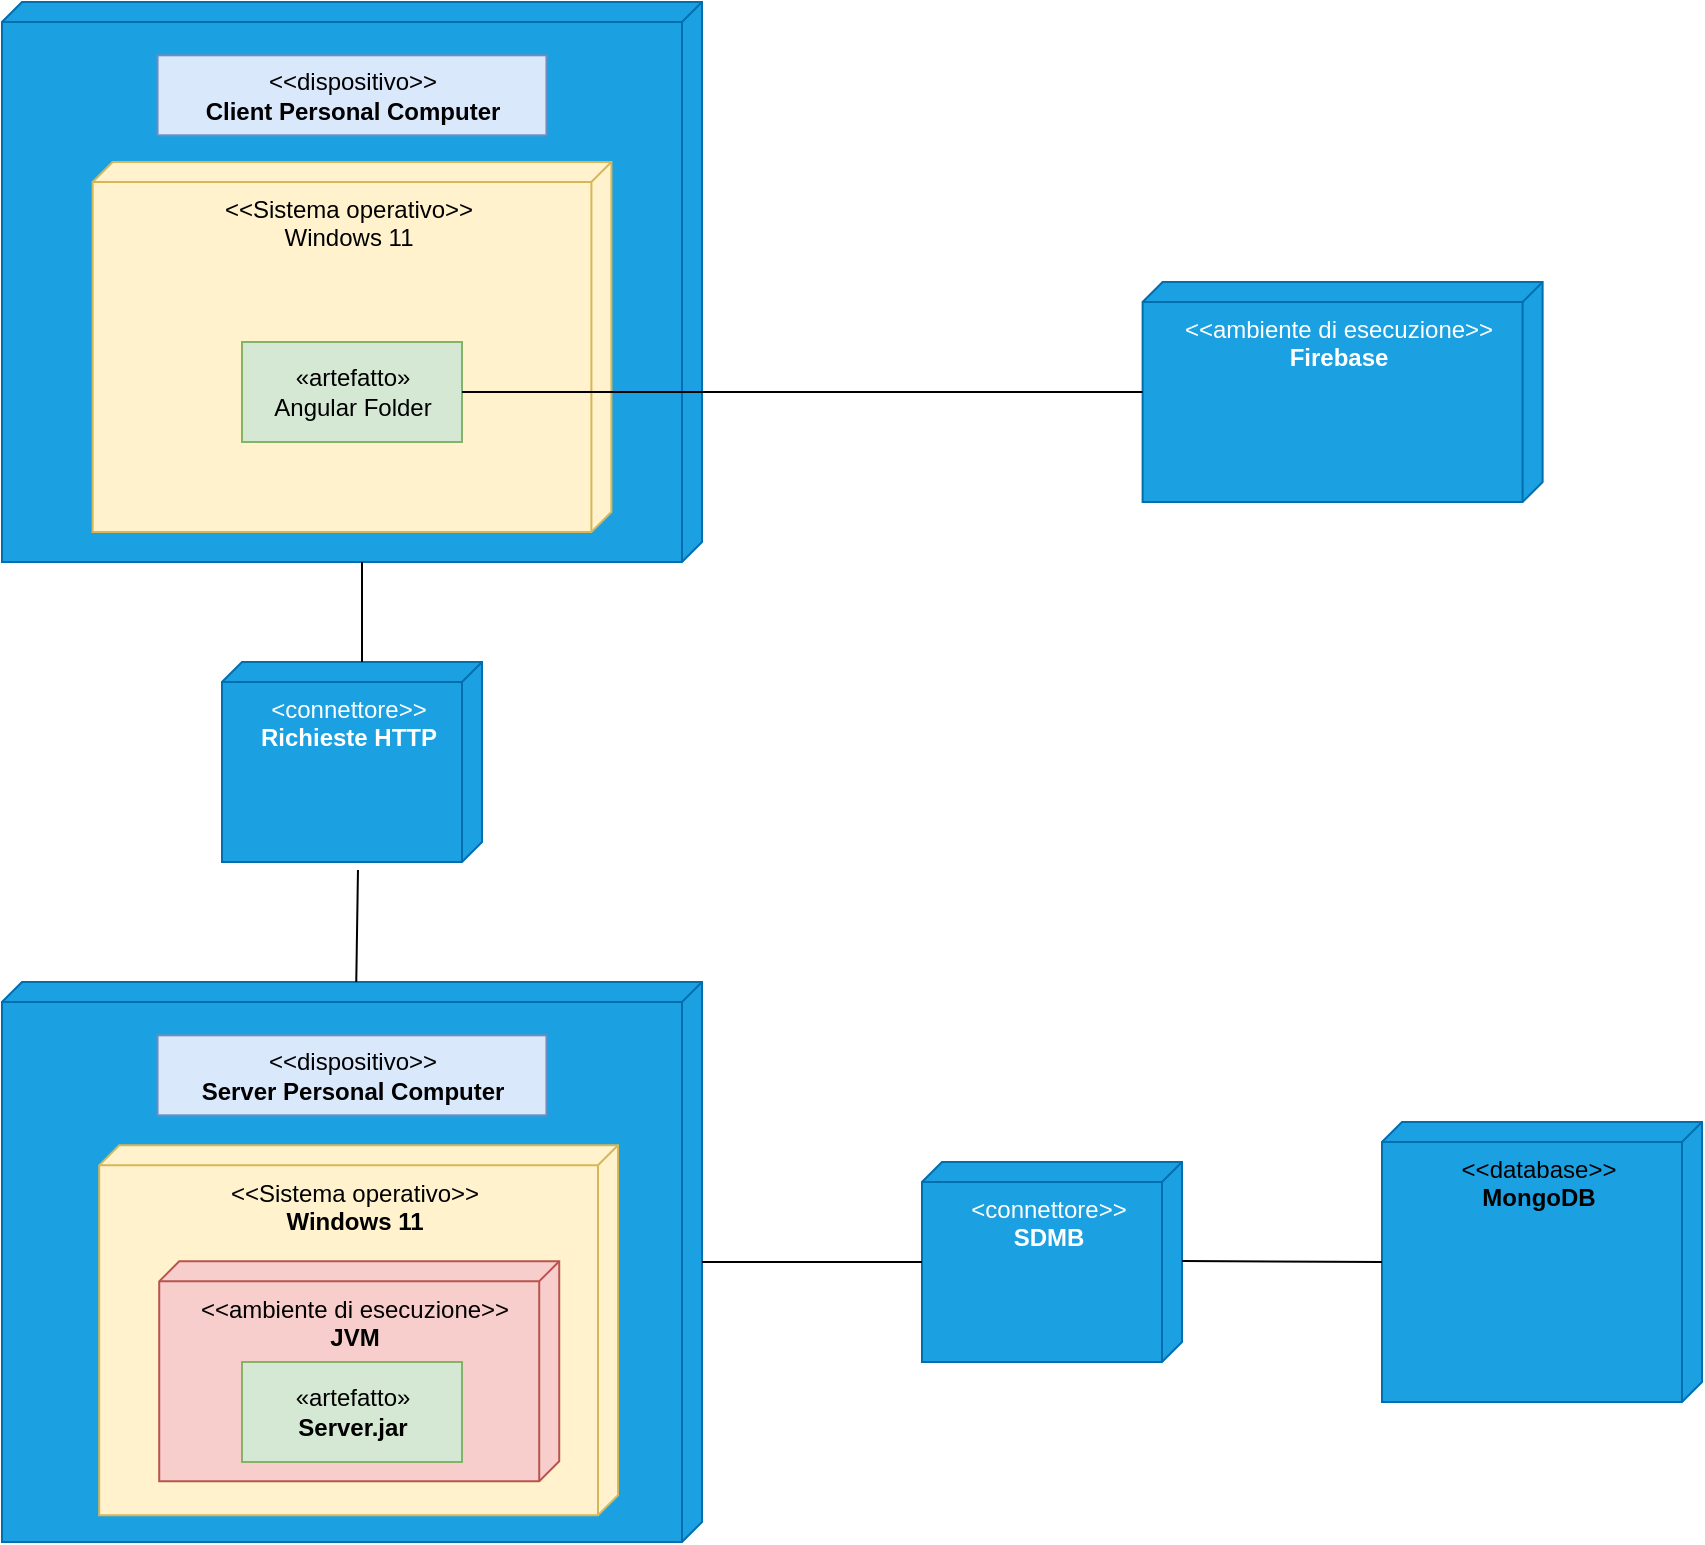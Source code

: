 <mxfile version="20.8.10" type="device"><diagram name="Pagina-1" id="qWZ6F1c70cb1bPqpf_GG"><mxGraphModel dx="1050" dy="581" grid="1" gridSize="10" guides="1" tooltips="1" connect="1" arrows="1" fold="1" page="1" pageScale="1" pageWidth="827" pageHeight="1169" math="0" shadow="0"><root><mxCell id="0"/><mxCell id="1" parent="0"/><mxCell id="As9RRauJm9Op9BjH1jZx-5" value="" style="verticalAlign=top;align=left;shape=cube;size=10;direction=south;fontStyle=0;html=1;boundedLbl=1;spacingLeft=5;fillColor=#1ba1e2;strokeColor=#006EAF;fontColor=#ffffff;" parent="1" vertex="1"><mxGeometry x="120" y="60" width="350" height="280" as="geometry"/></mxCell><mxCell id="As9RRauJm9Op9BjH1jZx-4" value="&amp;lt;&amp;lt;dispositivo&amp;gt;&amp;gt;&lt;br&gt;&lt;b&gt;Client Personal Computer&lt;/b&gt;" style="html=1;align=center;verticalAlign=middle;dashed=0;fillColor=#dae8fc;strokeColor=#6c8ebf;" parent="As9RRauJm9Op9BjH1jZx-5" vertex="1"><mxGeometry x="77.778" y="26.667" width="194.444" height="40.0" as="geometry"/></mxCell><mxCell id="As9RRauJm9Op9BjH1jZx-9" value="&amp;lt;&amp;lt;Sistema operativo&amp;gt;&amp;gt;&lt;br&gt;Windows 11" style="verticalAlign=top;align=center;shape=cube;size=10;direction=south;fontStyle=0;html=1;boundedLbl=1;spacingLeft=5;fillColor=#fff2cc;strokeColor=#d6b656;" parent="As9RRauJm9Op9BjH1jZx-5" vertex="1"><mxGeometry x="45.308" y="79.997" width="259.392" height="184.998" as="geometry"/></mxCell><mxCell id="As9RRauJm9Op9BjH1jZx-10" value="&amp;lt;&amp;lt;ambiente di esecuzione&amp;gt;&amp;gt;&lt;br&gt;&lt;b&gt;Firebase&lt;/b&gt;" style="verticalAlign=top;align=center;shape=cube;size=10;direction=south;html=1;boundedLbl=1;spacingLeft=5;fillColor=#1ba1e2;strokeColor=#006EAF;fontColor=#ffffff;" parent="As9RRauJm9Op9BjH1jZx-9" vertex="1"><mxGeometry width="200" height="110" relative="1" as="geometry"><mxPoint x="525" y="60" as="offset"/></mxGeometry></mxCell><mxCell id="As9RRauJm9Op9BjH1jZx-18" value="«artefatto»&lt;br&gt;Angular Folder" style="html=1;fillColor=#d5e8d4;strokeColor=#82b366;" parent="As9RRauJm9Op9BjH1jZx-9" vertex="1"><mxGeometry x="74.692" y="90.003" width="110" height="50" as="geometry"/></mxCell><mxCell id="tf5xP4ZT4o6vz6FVbAt7-1" value="" style="endArrow=none;html=1;rounded=0;exitX=1;exitY=0.5;exitDx=0;exitDy=0;" edge="1" parent="As9RRauJm9Op9BjH1jZx-9" source="As9RRauJm9Op9BjH1jZx-18" target="As9RRauJm9Op9BjH1jZx-10"><mxGeometry width="50" height="50" relative="1" as="geometry"><mxPoint x="344.692" y="190.003" as="sourcePoint"/><mxPoint x="394.692" y="140.003" as="targetPoint"/></mxGeometry></mxCell><mxCell id="As9RRauJm9Op9BjH1jZx-14" value="&lt;font color=&quot;#000000&quot;&gt;&amp;lt;&amp;lt;database&amp;gt;&amp;gt;&lt;br&gt;&lt;/font&gt;&lt;b&gt;&lt;font color=&quot;#000000&quot;&gt;MongoDB&lt;/font&gt;&lt;/b&gt;" style="verticalAlign=top;align=center;shape=cube;size=10;direction=south;fontStyle=0;html=1;boundedLbl=1;spacingLeft=5;fillColor=#1ba1e2;fontColor=#ffffff;strokeColor=#006EAF;" parent="1" vertex="1"><mxGeometry x="810" y="620" width="160" height="140" as="geometry"/></mxCell><mxCell id="As9RRauJm9Op9BjH1jZx-20" value="" style="verticalAlign=top;align=left;shape=cube;size=10;direction=south;fontStyle=0;html=1;boundedLbl=1;spacingLeft=5;fillColor=#1ba1e2;fontColor=#ffffff;strokeColor=#006EAF;" parent="1" vertex="1"><mxGeometry x="120" y="550" width="350" height="280" as="geometry"/></mxCell><mxCell id="As9RRauJm9Op9BjH1jZx-21" value="&amp;lt;&amp;lt;dispositivo&amp;gt;&amp;gt;&lt;br&gt;&lt;b&gt;Server Personal Computer&lt;/b&gt;" style="html=1;align=center;verticalAlign=middle;dashed=0;fillColor=#dae8fc;strokeColor=#6c8ebf;" parent="As9RRauJm9Op9BjH1jZx-20" vertex="1"><mxGeometry x="77.778" y="26.667" width="194.444" height="40.0" as="geometry"/></mxCell><mxCell id="As9RRauJm9Op9BjH1jZx-24" value="&amp;lt;&amp;lt;Sistema operativo&amp;gt;&amp;gt;&lt;br&gt;&lt;b&gt;Windows 11&lt;/b&gt;" style="verticalAlign=top;align=center;shape=cube;size=10;direction=south;fontStyle=0;html=1;boundedLbl=1;spacingLeft=5;fillColor=#fff2cc;strokeColor=#d6b656;" parent="As9RRauJm9Op9BjH1jZx-20" vertex="1"><mxGeometry x="48.608" y="81.667" width="259.392" height="184.998" as="geometry"/></mxCell><mxCell id="As9RRauJm9Op9BjH1jZx-25" value="&amp;lt;&amp;lt;ambiente di esecuzione&amp;gt;&amp;gt;&lt;br&gt;&lt;b&gt;JVM&lt;/b&gt;" style="verticalAlign=top;align=center;shape=cube;size=10;direction=south;html=1;boundedLbl=1;spacingLeft=5;fillColor=#f8cecc;strokeColor=#b85450;" parent="As9RRauJm9Op9BjH1jZx-24" vertex="1"><mxGeometry width="200" height="110" relative="1" as="geometry"><mxPoint x="30" y="58" as="offset"/></mxGeometry></mxCell><mxCell id="As9RRauJm9Op9BjH1jZx-28" value="«artefatto»&lt;br style=&quot;border-color: var(--border-color);&quot;&gt;&lt;b style=&quot;border-color: var(--border-color);&quot;&gt;Server.jar&lt;/b&gt;" style="html=1;fillColor=#d5e8d4;strokeColor=#82b366;" parent="As9RRauJm9Op9BjH1jZx-24" vertex="1"><mxGeometry x="71.392" y="108.333" width="110" height="50" as="geometry"/></mxCell><mxCell id="As9RRauJm9Op9BjH1jZx-29" value="&amp;lt;connettore&amp;gt;&amp;gt;&lt;br&gt;&lt;b&gt;Richieste HTTP&lt;/b&gt;" style="verticalAlign=top;align=center;shape=cube;size=10;direction=south;fontStyle=0;html=1;boundedLbl=1;spacingLeft=5;fillColor=#1ba1e2;fontColor=#ffffff;strokeColor=#006EAF;" parent="1" vertex="1"><mxGeometry x="230" y="390" width="130" height="100" as="geometry"/></mxCell><mxCell id="As9RRauJm9Op9BjH1jZx-32" value="" style="endArrow=none;html=1;rounded=0;exitX=0;exitY=0;exitDx=0;exitDy=60;exitPerimeter=0;" parent="1" source="As9RRauJm9Op9BjH1jZx-29" edge="1"><mxGeometry width="50" height="50" relative="1" as="geometry"><mxPoint x="250" y="390" as="sourcePoint"/><mxPoint x="300" y="340" as="targetPoint"/></mxGeometry></mxCell><mxCell id="As9RRauJm9Op9BjH1jZx-33" value="" style="endArrow=none;html=1;rounded=0;entryX=1.04;entryY=0.477;entryDx=0;entryDy=0;entryPerimeter=0;" parent="1" source="As9RRauJm9Op9BjH1jZx-20" target="As9RRauJm9Op9BjH1jZx-29" edge="1"><mxGeometry width="50" height="50" relative="1" as="geometry"><mxPoint x="240" y="540" as="sourcePoint"/><mxPoint x="300" y="490" as="targetPoint"/></mxGeometry></mxCell><mxCell id="As9RRauJm9Op9BjH1jZx-34" value="&amp;lt;connettore&amp;gt;&amp;gt;&lt;br&gt;&lt;b&gt;SDMB&lt;/b&gt;" style="verticalAlign=top;align=center;shape=cube;size=10;direction=south;fontStyle=0;html=1;boundedLbl=1;spacingLeft=5;fillColor=#1ba1e2;fontColor=#ffffff;strokeColor=#006EAF;" parent="1" vertex="1"><mxGeometry x="580" y="640" width="130" height="100" as="geometry"/></mxCell><mxCell id="As9RRauJm9Op9BjH1jZx-35" value="" style="endArrow=none;html=1;rounded=0;" parent="1" edge="1"><mxGeometry width="50" height="50" relative="1" as="geometry"><mxPoint x="470" y="690" as="sourcePoint"/><mxPoint x="580" y="690" as="targetPoint"/></mxGeometry></mxCell><mxCell id="As9RRauJm9Op9BjH1jZx-36" value="" style="endArrow=none;html=1;rounded=0;" parent="1" edge="1"><mxGeometry width="50" height="50" relative="1" as="geometry"><mxPoint x="710" y="689.5" as="sourcePoint"/><mxPoint x="810" y="690" as="targetPoint"/></mxGeometry></mxCell></root></mxGraphModel></diagram></mxfile>